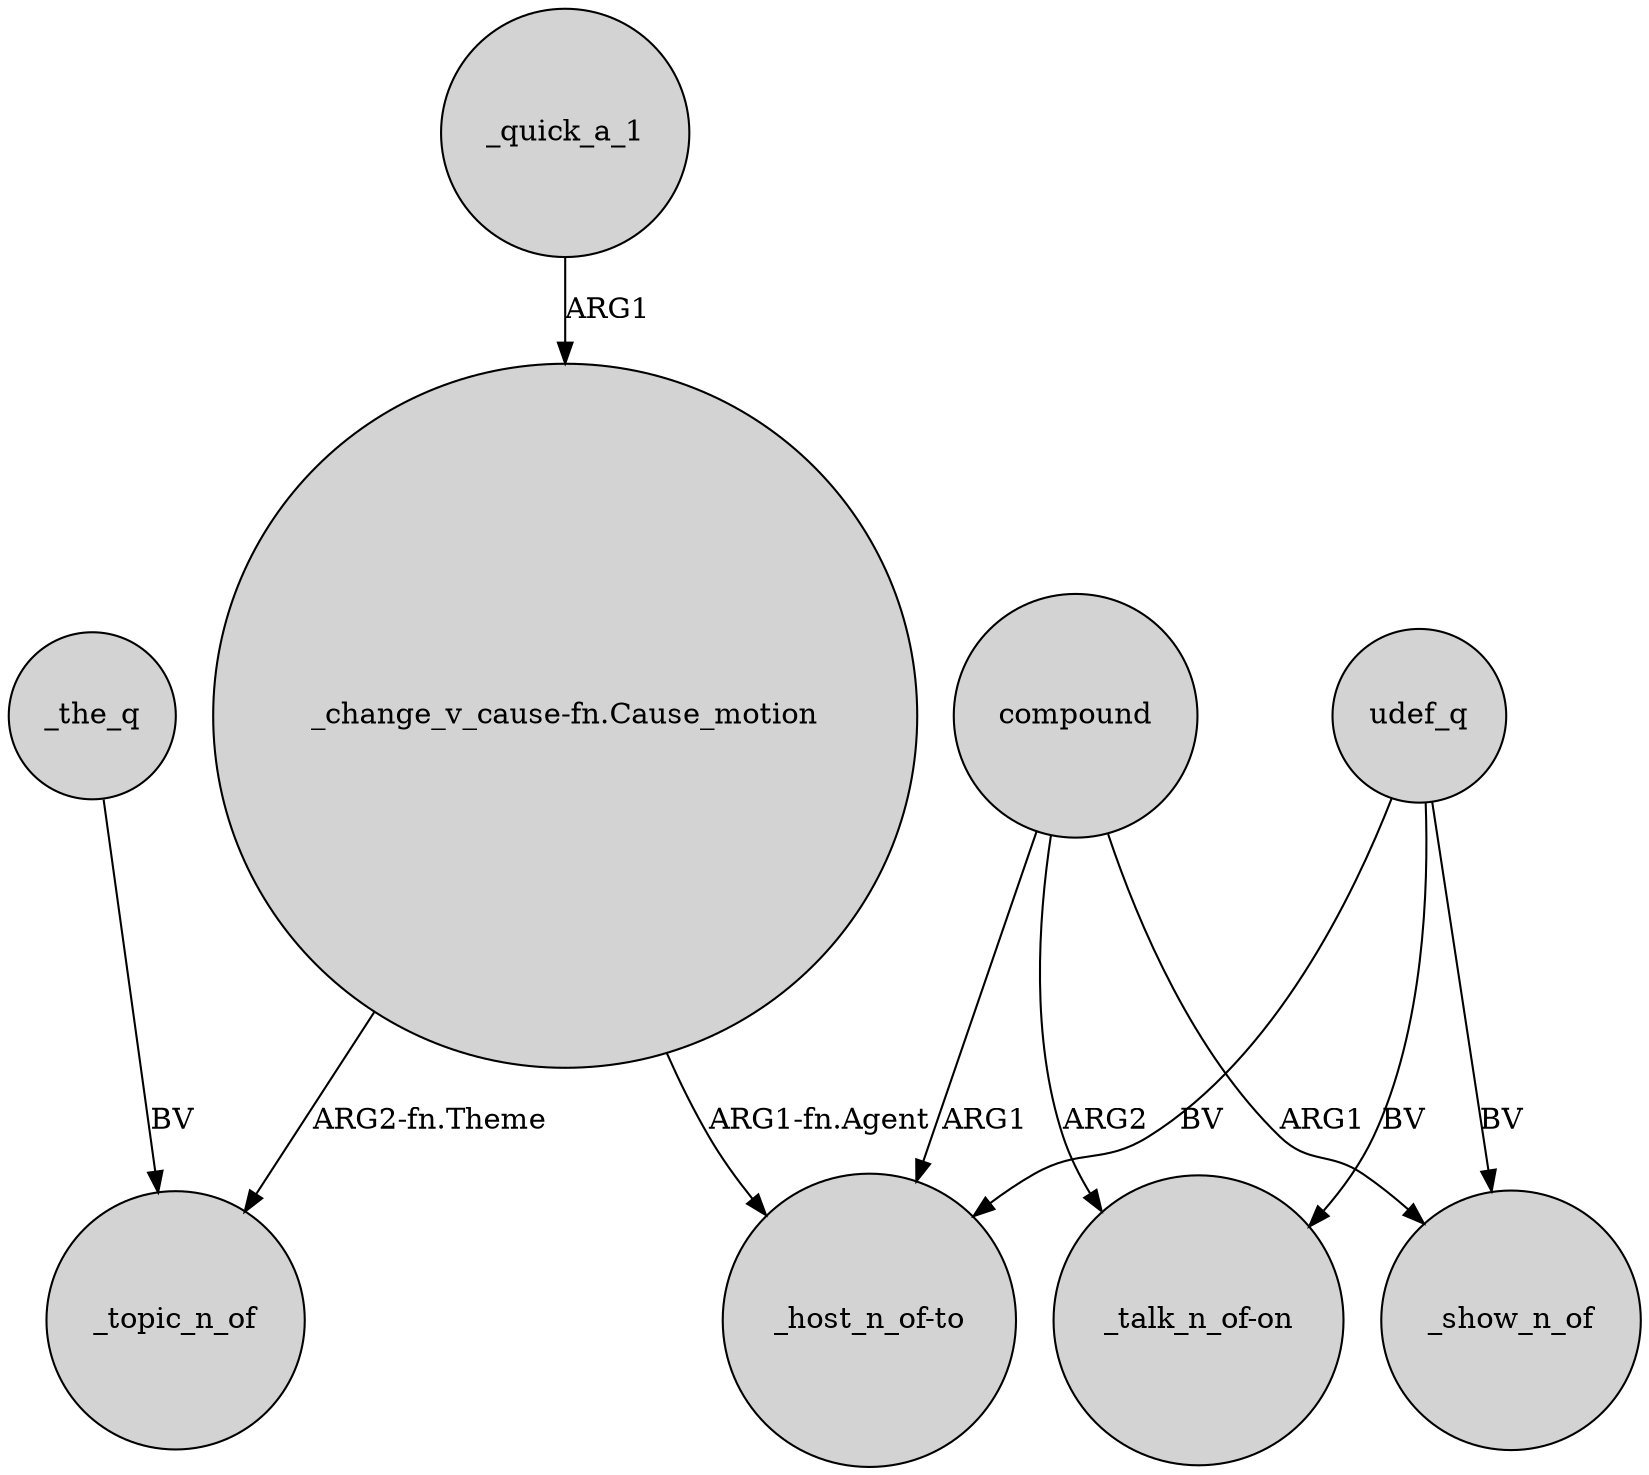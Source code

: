 digraph {
	node [shape=circle style=filled]
	_the_q -> _topic_n_of [label=BV]
	compound -> "_host_n_of-to" [label=ARG1]
	"_change_v_cause-fn.Cause_motion" -> _topic_n_of [label="ARG2-fn.Theme"]
	udef_q -> "_talk_n_of-on" [label=BV]
	compound -> "_talk_n_of-on" [label=ARG2]
	udef_q -> _show_n_of [label=BV]
	compound -> _show_n_of [label=ARG1]
	_quick_a_1 -> "_change_v_cause-fn.Cause_motion" [label=ARG1]
	"_change_v_cause-fn.Cause_motion" -> "_host_n_of-to" [label="ARG1-fn.Agent"]
	udef_q -> "_host_n_of-to" [label=BV]
}

